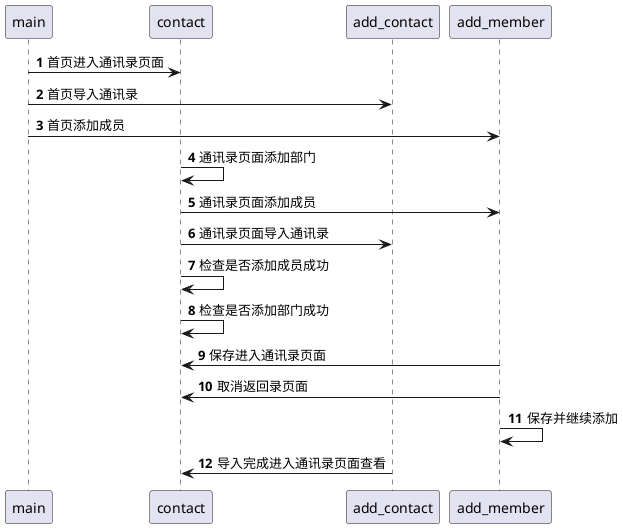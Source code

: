 @startuml
'https://plantuml.com/sequence-diagram

autonumber

main -> contact: 首页进入通讯录页面
main -> add_contact:首页导入通讯录
main -> add_member:首页添加成员
contact -> contact:通讯录页面添加部门
contact -> add_member:通讯录页面添加成员
contact -> add_contact:通讯录页面导入通讯录
contact -> contact:检查是否添加成员成功
contact -> contact:检查是否添加部门成功
add_member -> contact:保存进入通讯录页面
add_member -> contact:取消返回录页面
add_member -> add_member:保存并继续添加
'add_contact -> add_contact:导入通讯录页面，上传文件
add_contact ->contact:导入完成进入通讯录页面查看

@enduml